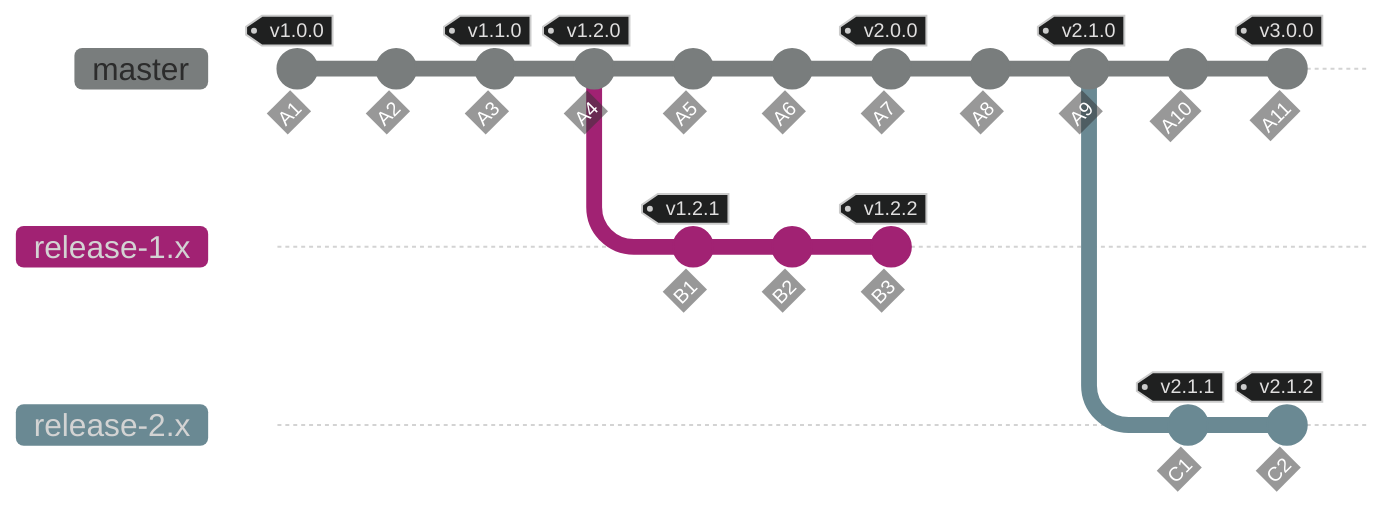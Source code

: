 %%{
  init: {
    'logLevel': 'debug',
    'theme': 'dark',
    'gitGraph': {
      'showBranches': true,
      'mainBranchName': 'master',
      'parallelCommits': true
    },
    'themeVariables': {
      'commitLabelColor': '#ffffff',
      'commitLabelBackground': '#333333'
    }
  }
}%%
gitGraph
    checkout master
    commit id: "A1" tag: "v1.0.0"
    commit id: "A2"
    commit id: "A3" tag: "v1.1.0"
    commit id: "A4" tag: "v1.2.0"
    branch release-1.x
    commit id: "B1" tag: "v1.2.1"
    commit id: "B2"
    commit id: "B3" tag: "v1.2.2"
    checkout master
    commit id: "A5"
    commit id: "A6"
    commit id: "A7" tag:"v2.0.0"
    commit id: "A8"
    commit id: "A9" tag:"v2.1.0"
    branch release-2.x
    commit id: "C1" tag: "v2.1.1"
    commit id: "C2" tag: "v2.1.2"
    checkout master
    commit id: "A10"
    commit id: "A11" tag: "v3.0.0"